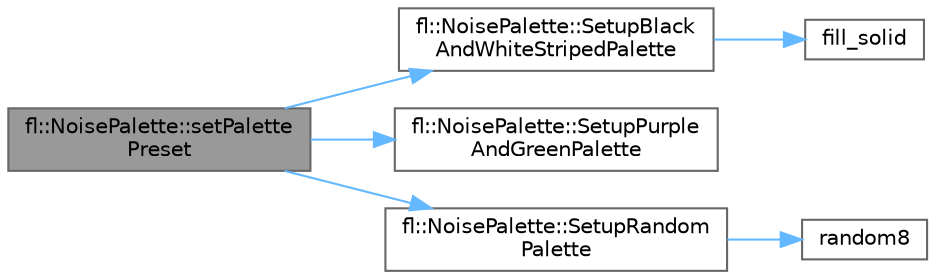 digraph "fl::NoisePalette::setPalettePreset"
{
 // LATEX_PDF_SIZE
  bgcolor="transparent";
  edge [fontname=Helvetica,fontsize=10,labelfontname=Helvetica,labelfontsize=10];
  node [fontname=Helvetica,fontsize=10,shape=box,height=0.2,width=0.4];
  rankdir="LR";
  Node1 [id="Node000001",label="fl::NoisePalette::setPalette\lPreset",height=0.2,width=0.4,color="gray40", fillcolor="grey60", style="filled", fontcolor="black",tooltip=" "];
  Node1 -> Node2 [id="edge1_Node000001_Node000002",color="steelblue1",style="solid",tooltip=" "];
  Node2 [id="Node000002",label="fl::NoisePalette::SetupBlack\lAndWhiteStripedPalette",height=0.2,width=0.4,color="grey40", fillcolor="white", style="filled",URL="$d9/d41/classfl_1_1_noise_palette.html#a3edcb0dfbc5280fffcd9776bc59f6899",tooltip=" "];
  Node2 -> Node3 [id="edge2_Node000002_Node000003",color="steelblue1",style="solid",tooltip=" "];
  Node3 [id="Node000003",label="fill_solid",height=0.2,width=0.4,color="grey40", fillcolor="white", style="filled",URL="$da/de3/group___color_fills.html#gac0bcd5712f9f57a186f2c5f96911af1d",tooltip="Fill a range of LEDs with a solid color."];
  Node1 -> Node4 [id="edge3_Node000001_Node000004",color="steelblue1",style="solid",tooltip=" "];
  Node4 [id="Node000004",label="fl::NoisePalette::SetupPurple\lAndGreenPalette",height=0.2,width=0.4,color="grey40", fillcolor="white", style="filled",URL="$d9/d41/classfl_1_1_noise_palette.html#a7b4bff9751e94b0ca2c4deaff12d485b",tooltip=" "];
  Node1 -> Node5 [id="edge4_Node000001_Node000005",color="steelblue1",style="solid",tooltip=" "];
  Node5 [id="Node000005",label="fl::NoisePalette::SetupRandom\lPalette",height=0.2,width=0.4,color="grey40", fillcolor="white", style="filled",URL="$d9/d41/classfl_1_1_noise_palette.html#ac7e866ba3586a6d8fcc916347ae8e83b",tooltip=" "];
  Node5 -> Node6 [id="edge5_Node000005_Node000006",color="steelblue1",style="solid",tooltip=" "];
  Node6 [id="Node000006",label="random8",height=0.2,width=0.4,color="grey40", fillcolor="white", style="filled",URL="$d2/d0d/group___random.html#ga4e63c74426f6516f28470dc1b814aefe",tooltip="Generate an 8-bit random number."];
}
